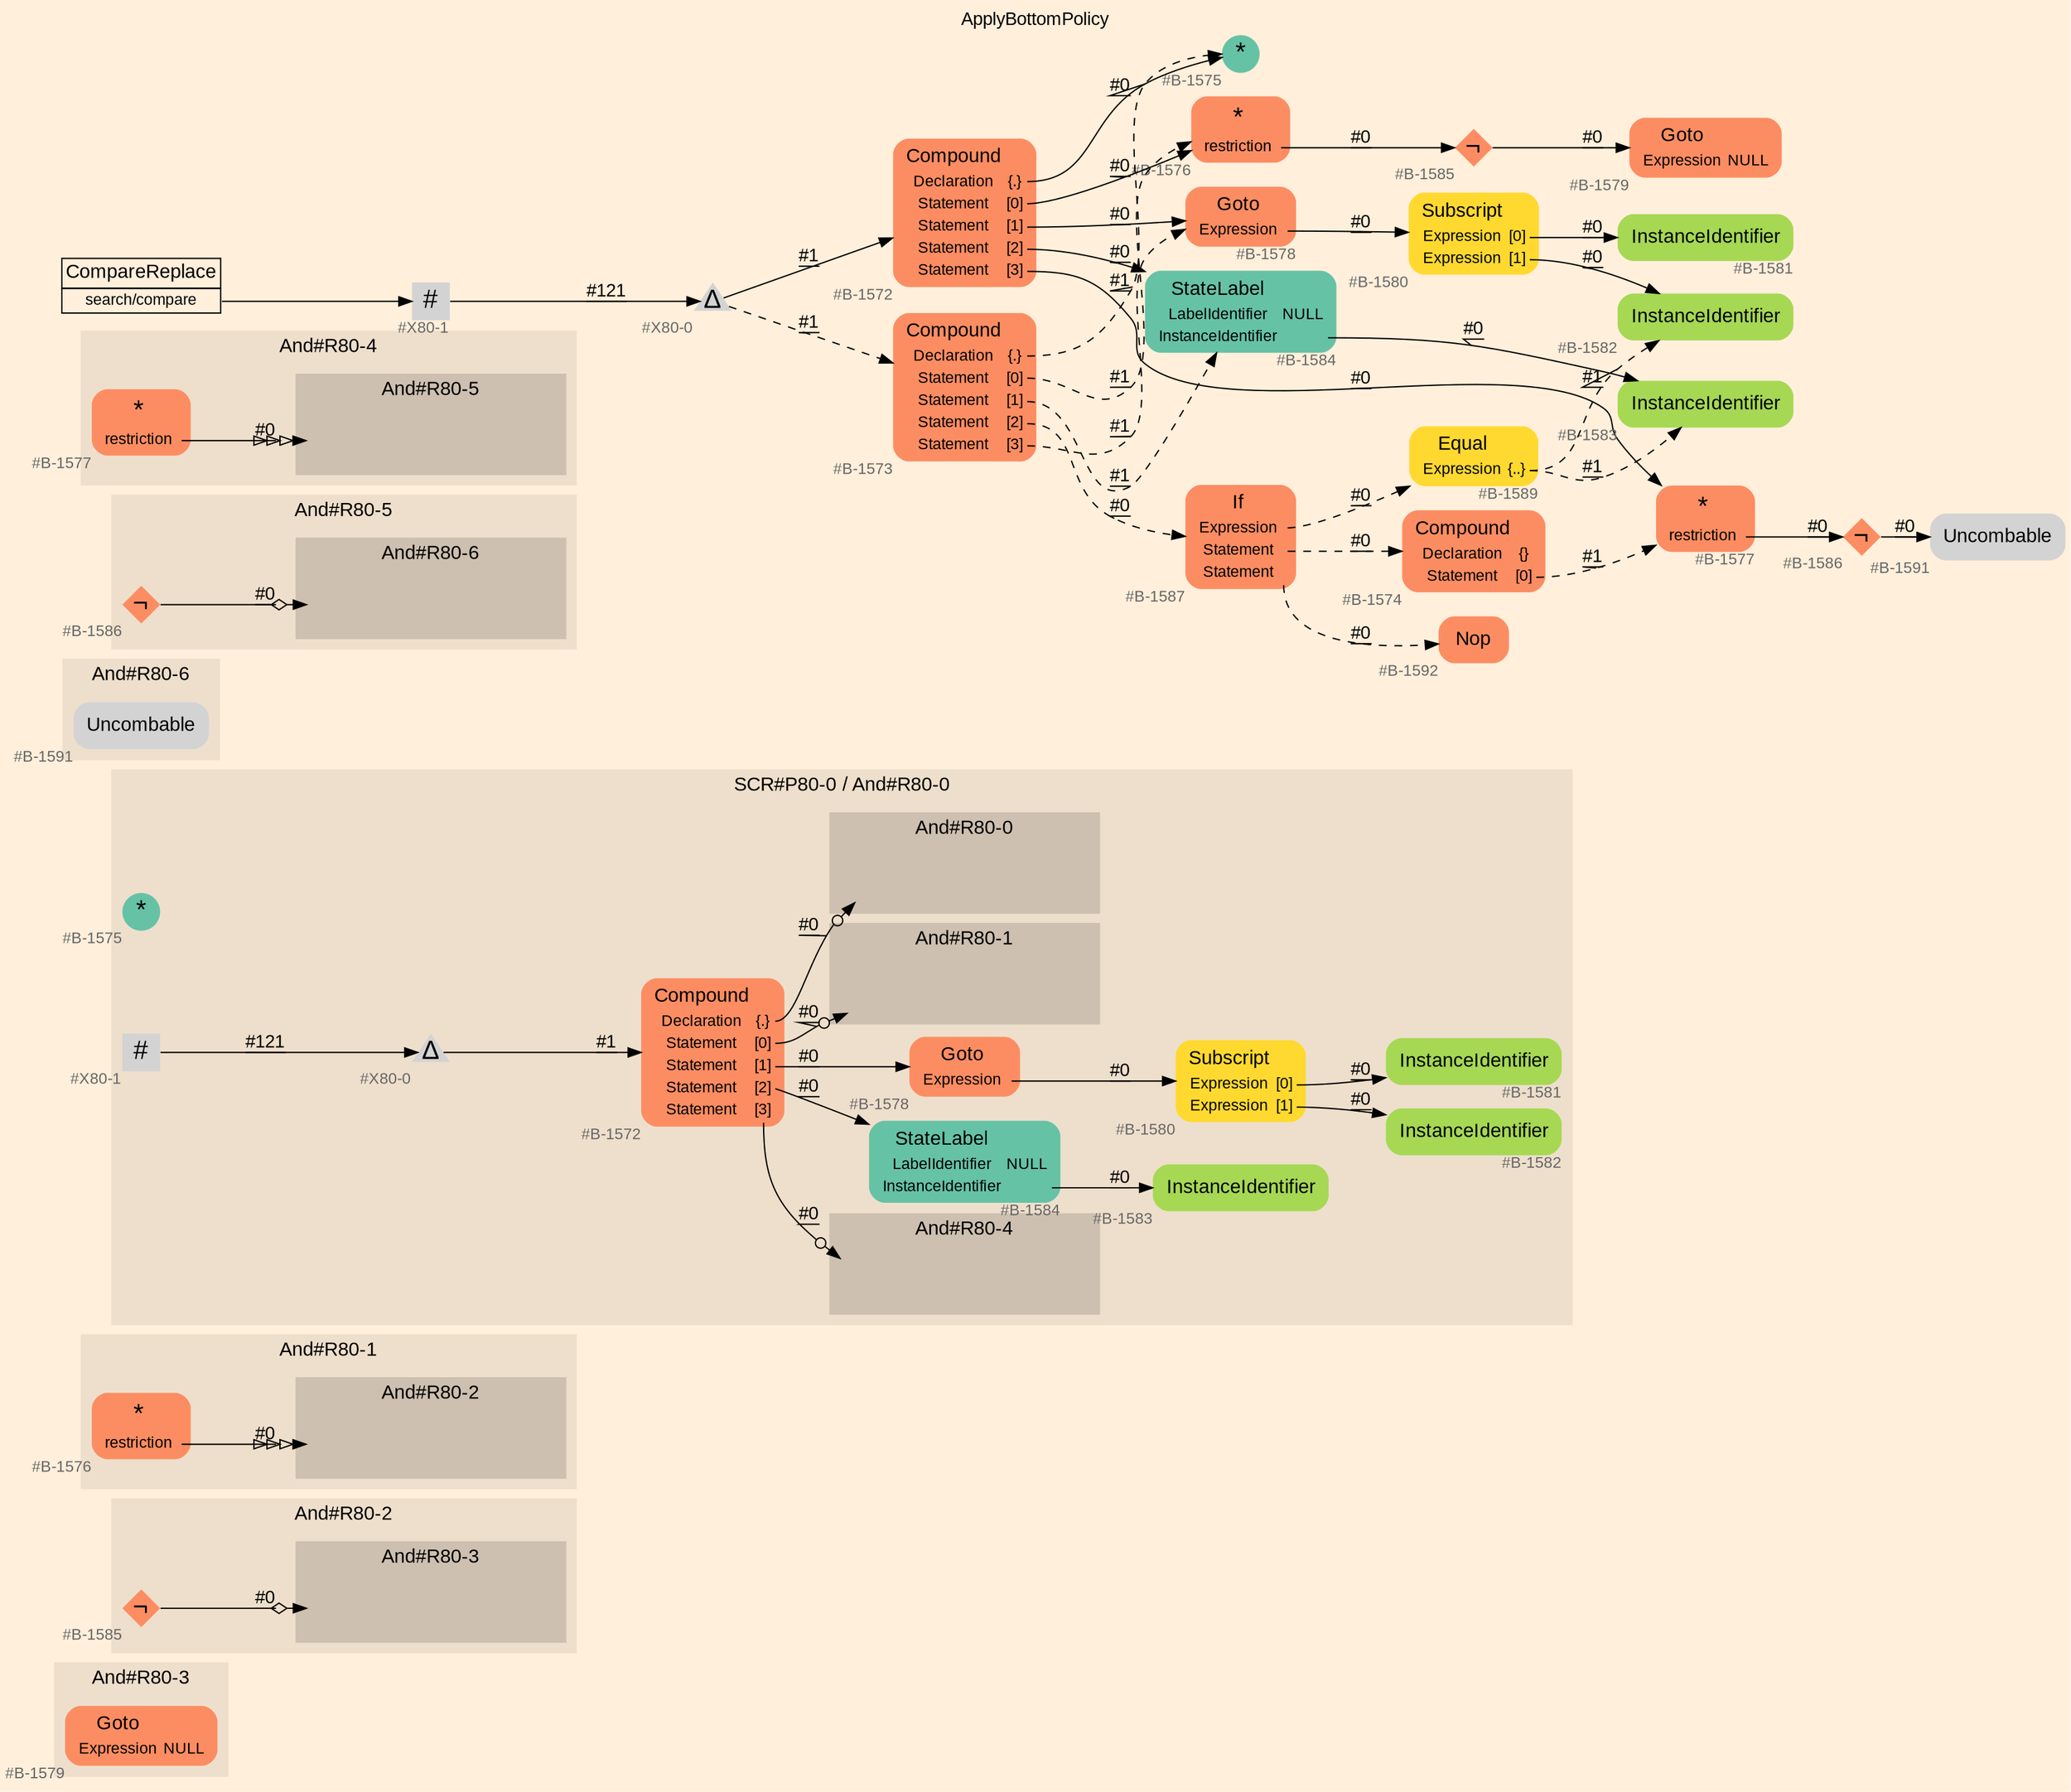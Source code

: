 digraph "ApplyBottomPolicy" {
label = "ApplyBottomPolicy"
labelloc = t
graph [
    rankdir = "LR"
    ranksep = 0.3
    bgcolor = antiquewhite1
    color = black
    fontcolor = black
    fontname = "Arial"
];
node [
    fontname = "Arial"
];
edge [
    fontname = "Arial"
];

// -------------------- figure And#R80-3 --------------------
// -------- region And#R80-3 ----------
subgraph "clusterAnd#R80-3" {
    label = "And#R80-3"
    style = "filled"
    color = antiquewhite2
    fontsize = "15"
    // -------- block And#R80-3/#B-1579 ----------
    "And#R80-3/#B-1579" [
        fillcolor = "/set28/2"
        xlabel = "#B-1579"
        fontsize = "12"
        fontcolor = grey40
        shape = "plaintext"
        label = <<TABLE BORDER="0" CELLBORDER="0" CELLSPACING="0">
         <TR><TD><FONT COLOR="black" POINT-SIZE="15">Goto</FONT></TD></TR>
         <TR><TD><FONT COLOR="black" POINT-SIZE="12">Expression</FONT></TD><TD PORT="port0"><FONT COLOR="black" POINT-SIZE="12">NULL</FONT></TD></TR>
        </TABLE>>
        style = "rounded,filled"
    ];
    
}


// -------------------- figure And#R80-2 --------------------
// -------- region And#R80-2 ----------
subgraph "clusterAnd#R80-2" {
    label = "And#R80-2"
    style = "filled"
    color = antiquewhite2
    fontsize = "15"
    // -------- block And#R80-2/#B-1585 ----------
    "And#R80-2/#B-1585" [
        fillcolor = "/set28/2"
        xlabel = "#B-1585"
        fontsize = "12"
        fontcolor = grey40
        shape = "diamond"
        label = <<FONT COLOR="black" POINT-SIZE="20">¬</FONT>>
        style = "filled"
        penwidth = 0.0
        fixedsize = true
        width = 0.4
        height = 0.4
    ];
    
    // -------- region And#R80-2/And#R80-3 ----------
    subgraph "clusterAnd#R80-2/And#R80-3" {
        label = "And#R80-3"
        style = "filled"
        color = antiquewhite3
        fontsize = "15"
        // -------- block And#R80-2/And#R80-3/#B-1579 ----------
        "And#R80-2/And#R80-3/#B-1579" [
            fillcolor = "/set28/2"
            xlabel = "#B-1579"
            fontsize = "12"
            fontcolor = grey40
            shape = "none"
            style = "invisible"
        ];
        
    }
    
}

"And#R80-2/#B-1585" -> "And#R80-2/And#R80-3/#B-1579" [
    arrowhead="normalnoneodiamond"
    label = "#0"
    decorate = true
    color = black
    fontcolor = black
];


// -------------------- figure And#R80-1 --------------------
// -------- region And#R80-1 ----------
subgraph "clusterAnd#R80-1" {
    label = "And#R80-1"
    style = "filled"
    color = antiquewhite2
    fontsize = "15"
    // -------- block And#R80-1/#B-1576 ----------
    "And#R80-1/#B-1576" [
        fillcolor = "/set28/2"
        xlabel = "#B-1576"
        fontsize = "12"
        fontcolor = grey40
        shape = "plaintext"
        label = <<TABLE BORDER="0" CELLBORDER="0" CELLSPACING="0">
         <TR><TD><FONT COLOR="black" POINT-SIZE="20">*</FONT></TD></TR>
         <TR><TD><FONT COLOR="black" POINT-SIZE="12">restriction</FONT></TD><TD PORT="port0"></TD></TR>
        </TABLE>>
        style = "rounded,filled"
    ];
    
    // -------- region And#R80-1/And#R80-2 ----------
    subgraph "clusterAnd#R80-1/And#R80-2" {
        label = "And#R80-2"
        style = "filled"
        color = antiquewhite3
        fontsize = "15"
        // -------- block And#R80-1/And#R80-2/#B-1585 ----------
        "And#R80-1/And#R80-2/#B-1585" [
            fillcolor = "/set28/2"
            xlabel = "#B-1585"
            fontsize = "12"
            fontcolor = grey40
            shape = "none"
            style = "invisible"
        ];
        
    }
    
}

"And#R80-1/#B-1576":port0 -> "And#R80-1/And#R80-2/#B-1585" [
    arrowhead="normalonormalonormalonormal"
    label = "#0"
    decorate = true
    color = black
    fontcolor = black
];


// -------------------- figure And#R80-0 --------------------
// -------- region And#R80-0 ----------
subgraph "clusterAnd#R80-0" {
    label = "And#R80-0"
    style = "filled"
    color = antiquewhite2
    fontsize = "15"
    // -------- block And#R80-0/#B-1575 ----------
    "And#R80-0/#B-1575" [
        fillcolor = "/set28/1"
        xlabel = "#B-1575"
        fontsize = "12"
        fontcolor = grey40
        shape = "circle"
        label = <<FONT COLOR="black" POINT-SIZE="20">*</FONT>>
        style = "filled"
        penwidth = 0.0
        fixedsize = true
        width = 0.4
        height = 0.4
    ];
    
}


// -------------------- figure And#R80-6 --------------------
// -------- region And#R80-6 ----------
subgraph "clusterAnd#R80-6" {
    label = "And#R80-6"
    style = "filled"
    color = antiquewhite2
    fontsize = "15"
    // -------- block And#R80-6/#B-1591 ----------
    "And#R80-6/#B-1591" [
        xlabel = "#B-1591"
        fontsize = "12"
        fontcolor = grey40
        shape = "plaintext"
        label = <<TABLE BORDER="0" CELLBORDER="0" CELLSPACING="0">
         <TR><TD><FONT COLOR="black" POINT-SIZE="15">Uncombable</FONT></TD></TR>
        </TABLE>>
        style = "rounded,filled"
    ];
    
}


// -------------------- figure And#R80-5 --------------------
// -------- region And#R80-5 ----------
subgraph "clusterAnd#R80-5" {
    label = "And#R80-5"
    style = "filled"
    color = antiquewhite2
    fontsize = "15"
    // -------- block And#R80-5/#B-1586 ----------
    "And#R80-5/#B-1586" [
        fillcolor = "/set28/2"
        xlabel = "#B-1586"
        fontsize = "12"
        fontcolor = grey40
        shape = "diamond"
        label = <<FONT COLOR="black" POINT-SIZE="20">¬</FONT>>
        style = "filled"
        penwidth = 0.0
        fixedsize = true
        width = 0.4
        height = 0.4
    ];
    
    // -------- region And#R80-5/And#R80-6 ----------
    subgraph "clusterAnd#R80-5/And#R80-6" {
        label = "And#R80-6"
        style = "filled"
        color = antiquewhite3
        fontsize = "15"
        // -------- block And#R80-5/And#R80-6/#B-1591 ----------
        "And#R80-5/And#R80-6/#B-1591" [
            xlabel = "#B-1591"
            fontsize = "12"
            fontcolor = grey40
            shape = "none"
            style = "invisible"
        ];
        
    }
    
}

"And#R80-5/#B-1586" -> "And#R80-5/And#R80-6/#B-1591" [
    arrowhead="normalnoneodiamond"
    label = "#0"
    decorate = true
    color = black
    fontcolor = black
];


// -------------------- figure And#R80-4 --------------------
// -------- region And#R80-4 ----------
subgraph "clusterAnd#R80-4" {
    label = "And#R80-4"
    style = "filled"
    color = antiquewhite2
    fontsize = "15"
    // -------- block And#R80-4/#B-1577 ----------
    "And#R80-4/#B-1577" [
        fillcolor = "/set28/2"
        xlabel = "#B-1577"
        fontsize = "12"
        fontcolor = grey40
        shape = "plaintext"
        label = <<TABLE BORDER="0" CELLBORDER="0" CELLSPACING="0">
         <TR><TD><FONT COLOR="black" POINT-SIZE="20">*</FONT></TD></TR>
         <TR><TD><FONT COLOR="black" POINT-SIZE="12">restriction</FONT></TD><TD PORT="port0"></TD></TR>
        </TABLE>>
        style = "rounded,filled"
    ];
    
    // -------- region And#R80-4/And#R80-5 ----------
    subgraph "clusterAnd#R80-4/And#R80-5" {
        label = "And#R80-5"
        style = "filled"
        color = antiquewhite3
        fontsize = "15"
        // -------- block And#R80-4/And#R80-5/#B-1586 ----------
        "And#R80-4/And#R80-5/#B-1586" [
            fillcolor = "/set28/2"
            xlabel = "#B-1586"
            fontsize = "12"
            fontcolor = grey40
            shape = "none"
            style = "invisible"
        ];
        
    }
    
}

"And#R80-4/#B-1577":port0 -> "And#R80-4/And#R80-5/#B-1586" [
    arrowhead="normalonormalonormalonormal"
    label = "#0"
    decorate = true
    color = black
    fontcolor = black
];


// -------------------- figure And#R80-0 --------------------
// -------- region And#R80-0 ----------
subgraph "clusterAnd#R80-0" {
    label = "SCR#P80-0 / And#R80-0"
    style = "filled"
    color = antiquewhite2
    fontsize = "15"
    // -------- block And#R80-0/#B-1581 ----------
    "And#R80-0/#B-1581" [
        fillcolor = "/set28/5"
        xlabel = "#B-1581"
        fontsize = "12"
        fontcolor = grey40
        shape = "plaintext"
        label = <<TABLE BORDER="0" CELLBORDER="0" CELLSPACING="0">
         <TR><TD><FONT COLOR="black" POINT-SIZE="15">InstanceIdentifier</FONT></TD></TR>
        </TABLE>>
        style = "rounded,filled"
    ];
    
    // -------- block And#R80-0/#B-1583 ----------
    "And#R80-0/#B-1583" [
        fillcolor = "/set28/5"
        xlabel = "#B-1583"
        fontsize = "12"
        fontcolor = grey40
        shape = "plaintext"
        label = <<TABLE BORDER="0" CELLBORDER="0" CELLSPACING="0">
         <TR><TD><FONT COLOR="black" POINT-SIZE="15">InstanceIdentifier</FONT></TD></TR>
        </TABLE>>
        style = "rounded,filled"
    ];
    
    // -------- block And#R80-0/#X80-0 ----------
    "And#R80-0/#X80-0" [
        xlabel = "#X80-0"
        fontsize = "12"
        fontcolor = grey40
        shape = "triangle"
        label = <<FONT COLOR="black" POINT-SIZE="20">Δ</FONT>>
        style = "filled"
        penwidth = 0.0
        fixedsize = true
        width = 0.4
        height = 0.4
    ];
    
    // -------- block And#R80-0/#B-1584 ----------
    "And#R80-0/#B-1584" [
        fillcolor = "/set28/1"
        xlabel = "#B-1584"
        fontsize = "12"
        fontcolor = grey40
        shape = "plaintext"
        label = <<TABLE BORDER="0" CELLBORDER="0" CELLSPACING="0">
         <TR><TD><FONT COLOR="black" POINT-SIZE="15">StateLabel</FONT></TD></TR>
         <TR><TD><FONT COLOR="black" POINT-SIZE="12">LabelIdentifier</FONT></TD><TD PORT="port0"><FONT COLOR="black" POINT-SIZE="12">NULL</FONT></TD></TR>
         <TR><TD><FONT COLOR="black" POINT-SIZE="12">InstanceIdentifier</FONT></TD><TD PORT="port1"></TD></TR>
        </TABLE>>
        style = "rounded,filled"
    ];
    
    // -------- block And#R80-0/#B-1580 ----------
    "And#R80-0/#B-1580" [
        fillcolor = "/set28/6"
        xlabel = "#B-1580"
        fontsize = "12"
        fontcolor = grey40
        shape = "plaintext"
        label = <<TABLE BORDER="0" CELLBORDER="0" CELLSPACING="0">
         <TR><TD><FONT COLOR="black" POINT-SIZE="15">Subscript</FONT></TD></TR>
         <TR><TD><FONT COLOR="black" POINT-SIZE="12">Expression</FONT></TD><TD PORT="port0"><FONT COLOR="black" POINT-SIZE="12">[0]</FONT></TD></TR>
         <TR><TD><FONT COLOR="black" POINT-SIZE="12">Expression</FONT></TD><TD PORT="port1"><FONT COLOR="black" POINT-SIZE="12">[1]</FONT></TD></TR>
        </TABLE>>
        style = "rounded,filled"
    ];
    
    // -------- block And#R80-0/#B-1572 ----------
    "And#R80-0/#B-1572" [
        fillcolor = "/set28/2"
        xlabel = "#B-1572"
        fontsize = "12"
        fontcolor = grey40
        shape = "plaintext"
        label = <<TABLE BORDER="0" CELLBORDER="0" CELLSPACING="0">
         <TR><TD><FONT COLOR="black" POINT-SIZE="15">Compound</FONT></TD></TR>
         <TR><TD><FONT COLOR="black" POINT-SIZE="12">Declaration</FONT></TD><TD PORT="port0"><FONT COLOR="black" POINT-SIZE="12">{.}</FONT></TD></TR>
         <TR><TD><FONT COLOR="black" POINT-SIZE="12">Statement</FONT></TD><TD PORT="port1"><FONT COLOR="black" POINT-SIZE="12">[0]</FONT></TD></TR>
         <TR><TD><FONT COLOR="black" POINT-SIZE="12">Statement</FONT></TD><TD PORT="port2"><FONT COLOR="black" POINT-SIZE="12">[1]</FONT></TD></TR>
         <TR><TD><FONT COLOR="black" POINT-SIZE="12">Statement</FONT></TD><TD PORT="port3"><FONT COLOR="black" POINT-SIZE="12">[2]</FONT></TD></TR>
         <TR><TD><FONT COLOR="black" POINT-SIZE="12">Statement</FONT></TD><TD PORT="port4"><FONT COLOR="black" POINT-SIZE="12">[3]</FONT></TD></TR>
        </TABLE>>
        style = "rounded,filled"
    ];
    
    // -------- block And#R80-0/#B-1578 ----------
    "And#R80-0/#B-1578" [
        fillcolor = "/set28/2"
        xlabel = "#B-1578"
        fontsize = "12"
        fontcolor = grey40
        shape = "plaintext"
        label = <<TABLE BORDER="0" CELLBORDER="0" CELLSPACING="0">
         <TR><TD><FONT COLOR="black" POINT-SIZE="15">Goto</FONT></TD></TR>
         <TR><TD><FONT COLOR="black" POINT-SIZE="12">Expression</FONT></TD><TD PORT="port0"></TD></TR>
        </TABLE>>
        style = "rounded,filled"
    ];
    
    // -------- block And#R80-0/#X80-1 ----------
    "And#R80-0/#X80-1" [
        xlabel = "#X80-1"
        fontsize = "12"
        fontcolor = grey40
        shape = "square"
        label = <<FONT COLOR="black" POINT-SIZE="20">#</FONT>>
        style = "filled"
        penwidth = 0.0
        fixedsize = true
        width = 0.4
        height = 0.4
    ];
    
    // -------- block And#R80-0/#B-1582 ----------
    "And#R80-0/#B-1582" [
        fillcolor = "/set28/5"
        xlabel = "#B-1582"
        fontsize = "12"
        fontcolor = grey40
        shape = "plaintext"
        label = <<TABLE BORDER="0" CELLBORDER="0" CELLSPACING="0">
         <TR><TD><FONT COLOR="black" POINT-SIZE="15">InstanceIdentifier</FONT></TD></TR>
        </TABLE>>
        style = "rounded,filled"
    ];
    
    // -------- region And#R80-0/And#R80-0 ----------
    subgraph "clusterAnd#R80-0/And#R80-0" {
        label = "And#R80-0"
        style = "filled"
        color = antiquewhite3
        fontsize = "15"
        // -------- block And#R80-0/And#R80-0/#B-1575 ----------
        "And#R80-0/And#R80-0/#B-1575" [
            fillcolor = "/set28/1"
            xlabel = "#B-1575"
            fontsize = "12"
            fontcolor = grey40
            shape = "none"
            style = "invisible"
        ];
        
    }
    
    // -------- region And#R80-0/And#R80-1 ----------
    subgraph "clusterAnd#R80-0/And#R80-1" {
        label = "And#R80-1"
        style = "filled"
        color = antiquewhite3
        fontsize = "15"
        // -------- block And#R80-0/And#R80-1/#B-1576 ----------
        "And#R80-0/And#R80-1/#B-1576" [
            fillcolor = "/set28/2"
            xlabel = "#B-1576"
            fontsize = "12"
            fontcolor = grey40
            shape = "none"
            style = "invisible"
        ];
        
    }
    
    // -------- region And#R80-0/And#R80-4 ----------
    subgraph "clusterAnd#R80-0/And#R80-4" {
        label = "And#R80-4"
        style = "filled"
        color = antiquewhite3
        fontsize = "15"
        // -------- block And#R80-0/And#R80-4/#B-1577 ----------
        "And#R80-0/And#R80-4/#B-1577" [
            fillcolor = "/set28/2"
            xlabel = "#B-1577"
            fontsize = "12"
            fontcolor = grey40
            shape = "none"
            style = "invisible"
        ];
        
    }
    
}

"And#R80-0/#X80-0" -> "And#R80-0/#B-1572" [
    label = "#1"
    decorate = true
    color = black
    fontcolor = black
];

"And#R80-0/#B-1584":port1 -> "And#R80-0/#B-1583" [
    label = "#0"
    decorate = true
    color = black
    fontcolor = black
];

"And#R80-0/#B-1580":port0 -> "And#R80-0/#B-1581" [
    label = "#0"
    decorate = true
    color = black
    fontcolor = black
];

"And#R80-0/#B-1580":port1 -> "And#R80-0/#B-1582" [
    label = "#0"
    decorate = true
    color = black
    fontcolor = black
];

"And#R80-0/#B-1572":port0 -> "And#R80-0/And#R80-0/#B-1575" [
    arrowhead="normalnoneodot"
    label = "#0"
    decorate = true
    color = black
    fontcolor = black
];

"And#R80-0/#B-1572":port1 -> "And#R80-0/And#R80-1/#B-1576" [
    arrowhead="normalnoneodot"
    label = "#0"
    decorate = true
    color = black
    fontcolor = black
];

"And#R80-0/#B-1572":port2 -> "And#R80-0/#B-1578" [
    label = "#0"
    decorate = true
    color = black
    fontcolor = black
];

"And#R80-0/#B-1572":port3 -> "And#R80-0/#B-1584" [
    label = "#0"
    decorate = true
    color = black
    fontcolor = black
];

"And#R80-0/#B-1572":port4 -> "And#R80-0/And#R80-4/#B-1577" [
    arrowhead="normalnoneodot"
    label = "#0"
    decorate = true
    color = black
    fontcolor = black
];

"And#R80-0/#B-1578":port0 -> "And#R80-0/#B-1580" [
    label = "#0"
    decorate = true
    color = black
    fontcolor = black
];

"And#R80-0/#X80-1" -> "And#R80-0/#X80-0" [
    label = "#121"
    decorate = true
    color = black
    fontcolor = black
];


// -------------------- transformation figure --------------------
// -------- block CR#X80-2 ----------
"CR#X80-2" [
    fillcolor = antiquewhite1
    fontsize = "12"
    fontcolor = grey40
    shape = "plaintext"
    label = <<TABLE BORDER="0" CELLBORDER="1" CELLSPACING="0">
     <TR><TD><FONT COLOR="black" POINT-SIZE="15">CompareReplace</FONT></TD></TR>
     <TR><TD PORT="port0"><FONT COLOR="black" POINT-SIZE="12">search/compare</FONT></TD></TR>
    </TABLE>>
    style = "filled"
    color = black
];

// -------- block #X80-1 ----------
"#X80-1" [
    xlabel = "#X80-1"
    fontsize = "12"
    fontcolor = grey40
    shape = "square"
    label = <<FONT COLOR="black" POINT-SIZE="20">#</FONT>>
    style = "filled"
    penwidth = 0.0
    fixedsize = true
    width = 0.4
    height = 0.4
];

// -------- block #X80-0 ----------
"#X80-0" [
    xlabel = "#X80-0"
    fontsize = "12"
    fontcolor = grey40
    shape = "triangle"
    label = <<FONT COLOR="black" POINT-SIZE="20">Δ</FONT>>
    style = "filled"
    penwidth = 0.0
    fixedsize = true
    width = 0.4
    height = 0.4
];

// -------- block #B-1572 ----------
"#B-1572" [
    fillcolor = "/set28/2"
    xlabel = "#B-1572"
    fontsize = "12"
    fontcolor = grey40
    shape = "plaintext"
    label = <<TABLE BORDER="0" CELLBORDER="0" CELLSPACING="0">
     <TR><TD><FONT COLOR="black" POINT-SIZE="15">Compound</FONT></TD></TR>
     <TR><TD><FONT COLOR="black" POINT-SIZE="12">Declaration</FONT></TD><TD PORT="port0"><FONT COLOR="black" POINT-SIZE="12">{.}</FONT></TD></TR>
     <TR><TD><FONT COLOR="black" POINT-SIZE="12">Statement</FONT></TD><TD PORT="port1"><FONT COLOR="black" POINT-SIZE="12">[0]</FONT></TD></TR>
     <TR><TD><FONT COLOR="black" POINT-SIZE="12">Statement</FONT></TD><TD PORT="port2"><FONT COLOR="black" POINT-SIZE="12">[1]</FONT></TD></TR>
     <TR><TD><FONT COLOR="black" POINT-SIZE="12">Statement</FONT></TD><TD PORT="port3"><FONT COLOR="black" POINT-SIZE="12">[2]</FONT></TD></TR>
     <TR><TD><FONT COLOR="black" POINT-SIZE="12">Statement</FONT></TD><TD PORT="port4"><FONT COLOR="black" POINT-SIZE="12">[3]</FONT></TD></TR>
    </TABLE>>
    style = "rounded,filled"
];

// -------- block #B-1575 ----------
"#B-1575" [
    fillcolor = "/set28/1"
    xlabel = "#B-1575"
    fontsize = "12"
    fontcolor = grey40
    shape = "circle"
    label = <<FONT COLOR="black" POINT-SIZE="20">*</FONT>>
    style = "filled"
    penwidth = 0.0
    fixedsize = true
    width = 0.4
    height = 0.4
];

// -------- block #B-1576 ----------
"#B-1576" [
    fillcolor = "/set28/2"
    xlabel = "#B-1576"
    fontsize = "12"
    fontcolor = grey40
    shape = "plaintext"
    label = <<TABLE BORDER="0" CELLBORDER="0" CELLSPACING="0">
     <TR><TD><FONT COLOR="black" POINT-SIZE="20">*</FONT></TD></TR>
     <TR><TD><FONT COLOR="black" POINT-SIZE="12">restriction</FONT></TD><TD PORT="port0"></TD></TR>
    </TABLE>>
    style = "rounded,filled"
];

// -------- block #B-1585 ----------
"#B-1585" [
    fillcolor = "/set28/2"
    xlabel = "#B-1585"
    fontsize = "12"
    fontcolor = grey40
    shape = "diamond"
    label = <<FONT COLOR="black" POINT-SIZE="20">¬</FONT>>
    style = "filled"
    penwidth = 0.0
    fixedsize = true
    width = 0.4
    height = 0.4
];

// -------- block #B-1579 ----------
"#B-1579" [
    fillcolor = "/set28/2"
    xlabel = "#B-1579"
    fontsize = "12"
    fontcolor = grey40
    shape = "plaintext"
    label = <<TABLE BORDER="0" CELLBORDER="0" CELLSPACING="0">
     <TR><TD><FONT COLOR="black" POINT-SIZE="15">Goto</FONT></TD></TR>
     <TR><TD><FONT COLOR="black" POINT-SIZE="12">Expression</FONT></TD><TD PORT="port0"><FONT COLOR="black" POINT-SIZE="12">NULL</FONT></TD></TR>
    </TABLE>>
    style = "rounded,filled"
];

// -------- block #B-1578 ----------
"#B-1578" [
    fillcolor = "/set28/2"
    xlabel = "#B-1578"
    fontsize = "12"
    fontcolor = grey40
    shape = "plaintext"
    label = <<TABLE BORDER="0" CELLBORDER="0" CELLSPACING="0">
     <TR><TD><FONT COLOR="black" POINT-SIZE="15">Goto</FONT></TD></TR>
     <TR><TD><FONT COLOR="black" POINT-SIZE="12">Expression</FONT></TD><TD PORT="port0"></TD></TR>
    </TABLE>>
    style = "rounded,filled"
];

// -------- block #B-1580 ----------
"#B-1580" [
    fillcolor = "/set28/6"
    xlabel = "#B-1580"
    fontsize = "12"
    fontcolor = grey40
    shape = "plaintext"
    label = <<TABLE BORDER="0" CELLBORDER="0" CELLSPACING="0">
     <TR><TD><FONT COLOR="black" POINT-SIZE="15">Subscript</FONT></TD></TR>
     <TR><TD><FONT COLOR="black" POINT-SIZE="12">Expression</FONT></TD><TD PORT="port0"><FONT COLOR="black" POINT-SIZE="12">[0]</FONT></TD></TR>
     <TR><TD><FONT COLOR="black" POINT-SIZE="12">Expression</FONT></TD><TD PORT="port1"><FONT COLOR="black" POINT-SIZE="12">[1]</FONT></TD></TR>
    </TABLE>>
    style = "rounded,filled"
];

// -------- block #B-1581 ----------
"#B-1581" [
    fillcolor = "/set28/5"
    xlabel = "#B-1581"
    fontsize = "12"
    fontcolor = grey40
    shape = "plaintext"
    label = <<TABLE BORDER="0" CELLBORDER="0" CELLSPACING="0">
     <TR><TD><FONT COLOR="black" POINT-SIZE="15">InstanceIdentifier</FONT></TD></TR>
    </TABLE>>
    style = "rounded,filled"
];

// -------- block #B-1582 ----------
"#B-1582" [
    fillcolor = "/set28/5"
    xlabel = "#B-1582"
    fontsize = "12"
    fontcolor = grey40
    shape = "plaintext"
    label = <<TABLE BORDER="0" CELLBORDER="0" CELLSPACING="0">
     <TR><TD><FONT COLOR="black" POINT-SIZE="15">InstanceIdentifier</FONT></TD></TR>
    </TABLE>>
    style = "rounded,filled"
];

// -------- block #B-1584 ----------
"#B-1584" [
    fillcolor = "/set28/1"
    xlabel = "#B-1584"
    fontsize = "12"
    fontcolor = grey40
    shape = "plaintext"
    label = <<TABLE BORDER="0" CELLBORDER="0" CELLSPACING="0">
     <TR><TD><FONT COLOR="black" POINT-SIZE="15">StateLabel</FONT></TD></TR>
     <TR><TD><FONT COLOR="black" POINT-SIZE="12">LabelIdentifier</FONT></TD><TD PORT="port0"><FONT COLOR="black" POINT-SIZE="12">NULL</FONT></TD></TR>
     <TR><TD><FONT COLOR="black" POINT-SIZE="12">InstanceIdentifier</FONT></TD><TD PORT="port1"></TD></TR>
    </TABLE>>
    style = "rounded,filled"
];

// -------- block #B-1583 ----------
"#B-1583" [
    fillcolor = "/set28/5"
    xlabel = "#B-1583"
    fontsize = "12"
    fontcolor = grey40
    shape = "plaintext"
    label = <<TABLE BORDER="0" CELLBORDER="0" CELLSPACING="0">
     <TR><TD><FONT COLOR="black" POINT-SIZE="15">InstanceIdentifier</FONT></TD></TR>
    </TABLE>>
    style = "rounded,filled"
];

// -------- block #B-1577 ----------
"#B-1577" [
    fillcolor = "/set28/2"
    xlabel = "#B-1577"
    fontsize = "12"
    fontcolor = grey40
    shape = "plaintext"
    label = <<TABLE BORDER="0" CELLBORDER="0" CELLSPACING="0">
     <TR><TD><FONT COLOR="black" POINT-SIZE="20">*</FONT></TD></TR>
     <TR><TD><FONT COLOR="black" POINT-SIZE="12">restriction</FONT></TD><TD PORT="port0"></TD></TR>
    </TABLE>>
    style = "rounded,filled"
];

// -------- block #B-1586 ----------
"#B-1586" [
    fillcolor = "/set28/2"
    xlabel = "#B-1586"
    fontsize = "12"
    fontcolor = grey40
    shape = "diamond"
    label = <<FONT COLOR="black" POINT-SIZE="20">¬</FONT>>
    style = "filled"
    penwidth = 0.0
    fixedsize = true
    width = 0.4
    height = 0.4
];

// -------- block #B-1591 ----------
"#B-1591" [
    xlabel = "#B-1591"
    fontsize = "12"
    fontcolor = grey40
    shape = "plaintext"
    label = <<TABLE BORDER="0" CELLBORDER="0" CELLSPACING="0">
     <TR><TD><FONT COLOR="black" POINT-SIZE="15">Uncombable</FONT></TD></TR>
    </TABLE>>
    style = "rounded,filled"
];

// -------- block #B-1573 ----------
"#B-1573" [
    fillcolor = "/set28/2"
    xlabel = "#B-1573"
    fontsize = "12"
    fontcolor = grey40
    shape = "plaintext"
    label = <<TABLE BORDER="0" CELLBORDER="0" CELLSPACING="0">
     <TR><TD><FONT COLOR="black" POINT-SIZE="15">Compound</FONT></TD></TR>
     <TR><TD><FONT COLOR="black" POINT-SIZE="12">Declaration</FONT></TD><TD PORT="port0"><FONT COLOR="black" POINT-SIZE="12">{.}</FONT></TD></TR>
     <TR><TD><FONT COLOR="black" POINT-SIZE="12">Statement</FONT></TD><TD PORT="port1"><FONT COLOR="black" POINT-SIZE="12">[0]</FONT></TD></TR>
     <TR><TD><FONT COLOR="black" POINT-SIZE="12">Statement</FONT></TD><TD PORT="port2"><FONT COLOR="black" POINT-SIZE="12">[1]</FONT></TD></TR>
     <TR><TD><FONT COLOR="black" POINT-SIZE="12">Statement</FONT></TD><TD PORT="port3"><FONT COLOR="black" POINT-SIZE="12">[2]</FONT></TD></TR>
     <TR><TD><FONT COLOR="black" POINT-SIZE="12">Statement</FONT></TD><TD PORT="port4"><FONT COLOR="black" POINT-SIZE="12">[3]</FONT></TD></TR>
    </TABLE>>
    style = "rounded,filled"
];

// -------- block #B-1587 ----------
"#B-1587" [
    fillcolor = "/set28/2"
    xlabel = "#B-1587"
    fontsize = "12"
    fontcolor = grey40
    shape = "plaintext"
    label = <<TABLE BORDER="0" CELLBORDER="0" CELLSPACING="0">
     <TR><TD><FONT COLOR="black" POINT-SIZE="15">If</FONT></TD></TR>
     <TR><TD><FONT COLOR="black" POINT-SIZE="12">Expression</FONT></TD><TD PORT="port0"></TD></TR>
     <TR><TD><FONT COLOR="black" POINT-SIZE="12">Statement</FONT></TD><TD PORT="port1"></TD></TR>
     <TR><TD><FONT COLOR="black" POINT-SIZE="12">Statement</FONT></TD><TD PORT="port2"></TD></TR>
    </TABLE>>
    style = "rounded,filled"
];

// -------- block #B-1589 ----------
"#B-1589" [
    fillcolor = "/set28/6"
    xlabel = "#B-1589"
    fontsize = "12"
    fontcolor = grey40
    shape = "plaintext"
    label = <<TABLE BORDER="0" CELLBORDER="0" CELLSPACING="0">
     <TR><TD><FONT COLOR="black" POINT-SIZE="15">Equal</FONT></TD></TR>
     <TR><TD><FONT COLOR="black" POINT-SIZE="12">Expression</FONT></TD><TD PORT="port0"><FONT COLOR="black" POINT-SIZE="12">{..}</FONT></TD></TR>
    </TABLE>>
    style = "rounded,filled"
];

// -------- block #B-1574 ----------
"#B-1574" [
    fillcolor = "/set28/2"
    xlabel = "#B-1574"
    fontsize = "12"
    fontcolor = grey40
    shape = "plaintext"
    label = <<TABLE BORDER="0" CELLBORDER="0" CELLSPACING="0">
     <TR><TD><FONT COLOR="black" POINT-SIZE="15">Compound</FONT></TD></TR>
     <TR><TD><FONT COLOR="black" POINT-SIZE="12">Declaration</FONT></TD><TD PORT="port0"><FONT COLOR="black" POINT-SIZE="12">{}</FONT></TD></TR>
     <TR><TD><FONT COLOR="black" POINT-SIZE="12">Statement</FONT></TD><TD PORT="port1"><FONT COLOR="black" POINT-SIZE="12">[0]</FONT></TD></TR>
    </TABLE>>
    style = "rounded,filled"
];

// -------- block #B-1592 ----------
"#B-1592" [
    fillcolor = "/set28/2"
    xlabel = "#B-1592"
    fontsize = "12"
    fontcolor = grey40
    shape = "plaintext"
    label = <<TABLE BORDER="0" CELLBORDER="0" CELLSPACING="0">
     <TR><TD><FONT COLOR="black" POINT-SIZE="15">Nop</FONT></TD></TR>
    </TABLE>>
    style = "rounded,filled"
];

"CR#X80-2":port0 -> "#X80-1" [
    label = ""
    decorate = true
    color = black
    fontcolor = black
];

"#X80-1" -> "#X80-0" [
    label = "#121"
    decorate = true
    color = black
    fontcolor = black
];

"#X80-0" -> "#B-1572" [
    label = "#1"
    decorate = true
    color = black
    fontcolor = black
];

"#X80-0" -> "#B-1573" [
    style="dashed"
    label = "#1"
    decorate = true
    color = black
    fontcolor = black
];

"#B-1572":port0 -> "#B-1575" [
    label = "#0"
    decorate = true
    color = black
    fontcolor = black
];

"#B-1572":port1 -> "#B-1576" [
    label = "#0"
    decorate = true
    color = black
    fontcolor = black
];

"#B-1572":port2 -> "#B-1578" [
    label = "#0"
    decorate = true
    color = black
    fontcolor = black
];

"#B-1572":port3 -> "#B-1584" [
    label = "#0"
    decorate = true
    color = black
    fontcolor = black
];

"#B-1572":port4 -> "#B-1577" [
    label = "#0"
    decorate = true
    color = black
    fontcolor = black
];

"#B-1576":port0 -> "#B-1585" [
    label = "#0"
    decorate = true
    color = black
    fontcolor = black
];

"#B-1585" -> "#B-1579" [
    label = "#0"
    decorate = true
    color = black
    fontcolor = black
];

"#B-1578":port0 -> "#B-1580" [
    label = "#0"
    decorate = true
    color = black
    fontcolor = black
];

"#B-1580":port0 -> "#B-1581" [
    label = "#0"
    decorate = true
    color = black
    fontcolor = black
];

"#B-1580":port1 -> "#B-1582" [
    label = "#0"
    decorate = true
    color = black
    fontcolor = black
];

"#B-1584":port1 -> "#B-1583" [
    label = "#0"
    decorate = true
    color = black
    fontcolor = black
];

"#B-1577":port0 -> "#B-1586" [
    label = "#0"
    decorate = true
    color = black
    fontcolor = black
];

"#B-1586" -> "#B-1591" [
    label = "#0"
    decorate = true
    color = black
    fontcolor = black
];

"#B-1573":port0 -> "#B-1575" [
    style="dashed"
    label = "#1"
    decorate = true
    color = black
    fontcolor = black
];

"#B-1573":port1 -> "#B-1576" [
    style="dashed"
    label = "#1"
    decorate = true
    color = black
    fontcolor = black
];

"#B-1573":port2 -> "#B-1584" [
    style="dashed"
    label = "#1"
    decorate = true
    color = black
    fontcolor = black
];

"#B-1573":port3 -> "#B-1587" [
    style="dashed"
    label = "#0"
    decorate = true
    color = black
    fontcolor = black
];

"#B-1573":port4 -> "#B-1578" [
    style="dashed"
    label = "#1"
    decorate = true
    color = black
    fontcolor = black
];

"#B-1587":port0 -> "#B-1589" [
    style="dashed"
    label = "#0"
    decorate = true
    color = black
    fontcolor = black
];

"#B-1587":port1 -> "#B-1574" [
    style="dashed"
    label = "#0"
    decorate = true
    color = black
    fontcolor = black
];

"#B-1587":port2 -> "#B-1592" [
    style="dashed"
    label = "#0"
    decorate = true
    color = black
    fontcolor = black
];

"#B-1589":port0 -> "#B-1582" [
    style="dashed"
    label = "#1"
    decorate = true
    color = black
    fontcolor = black
];

"#B-1589":port0 -> "#B-1583" [
    style="dashed"
    label = "#1"
    decorate = true
    color = black
    fontcolor = black
];

"#B-1574":port1 -> "#B-1577" [
    style="dashed"
    label = "#1"
    decorate = true
    color = black
    fontcolor = black
];


}
